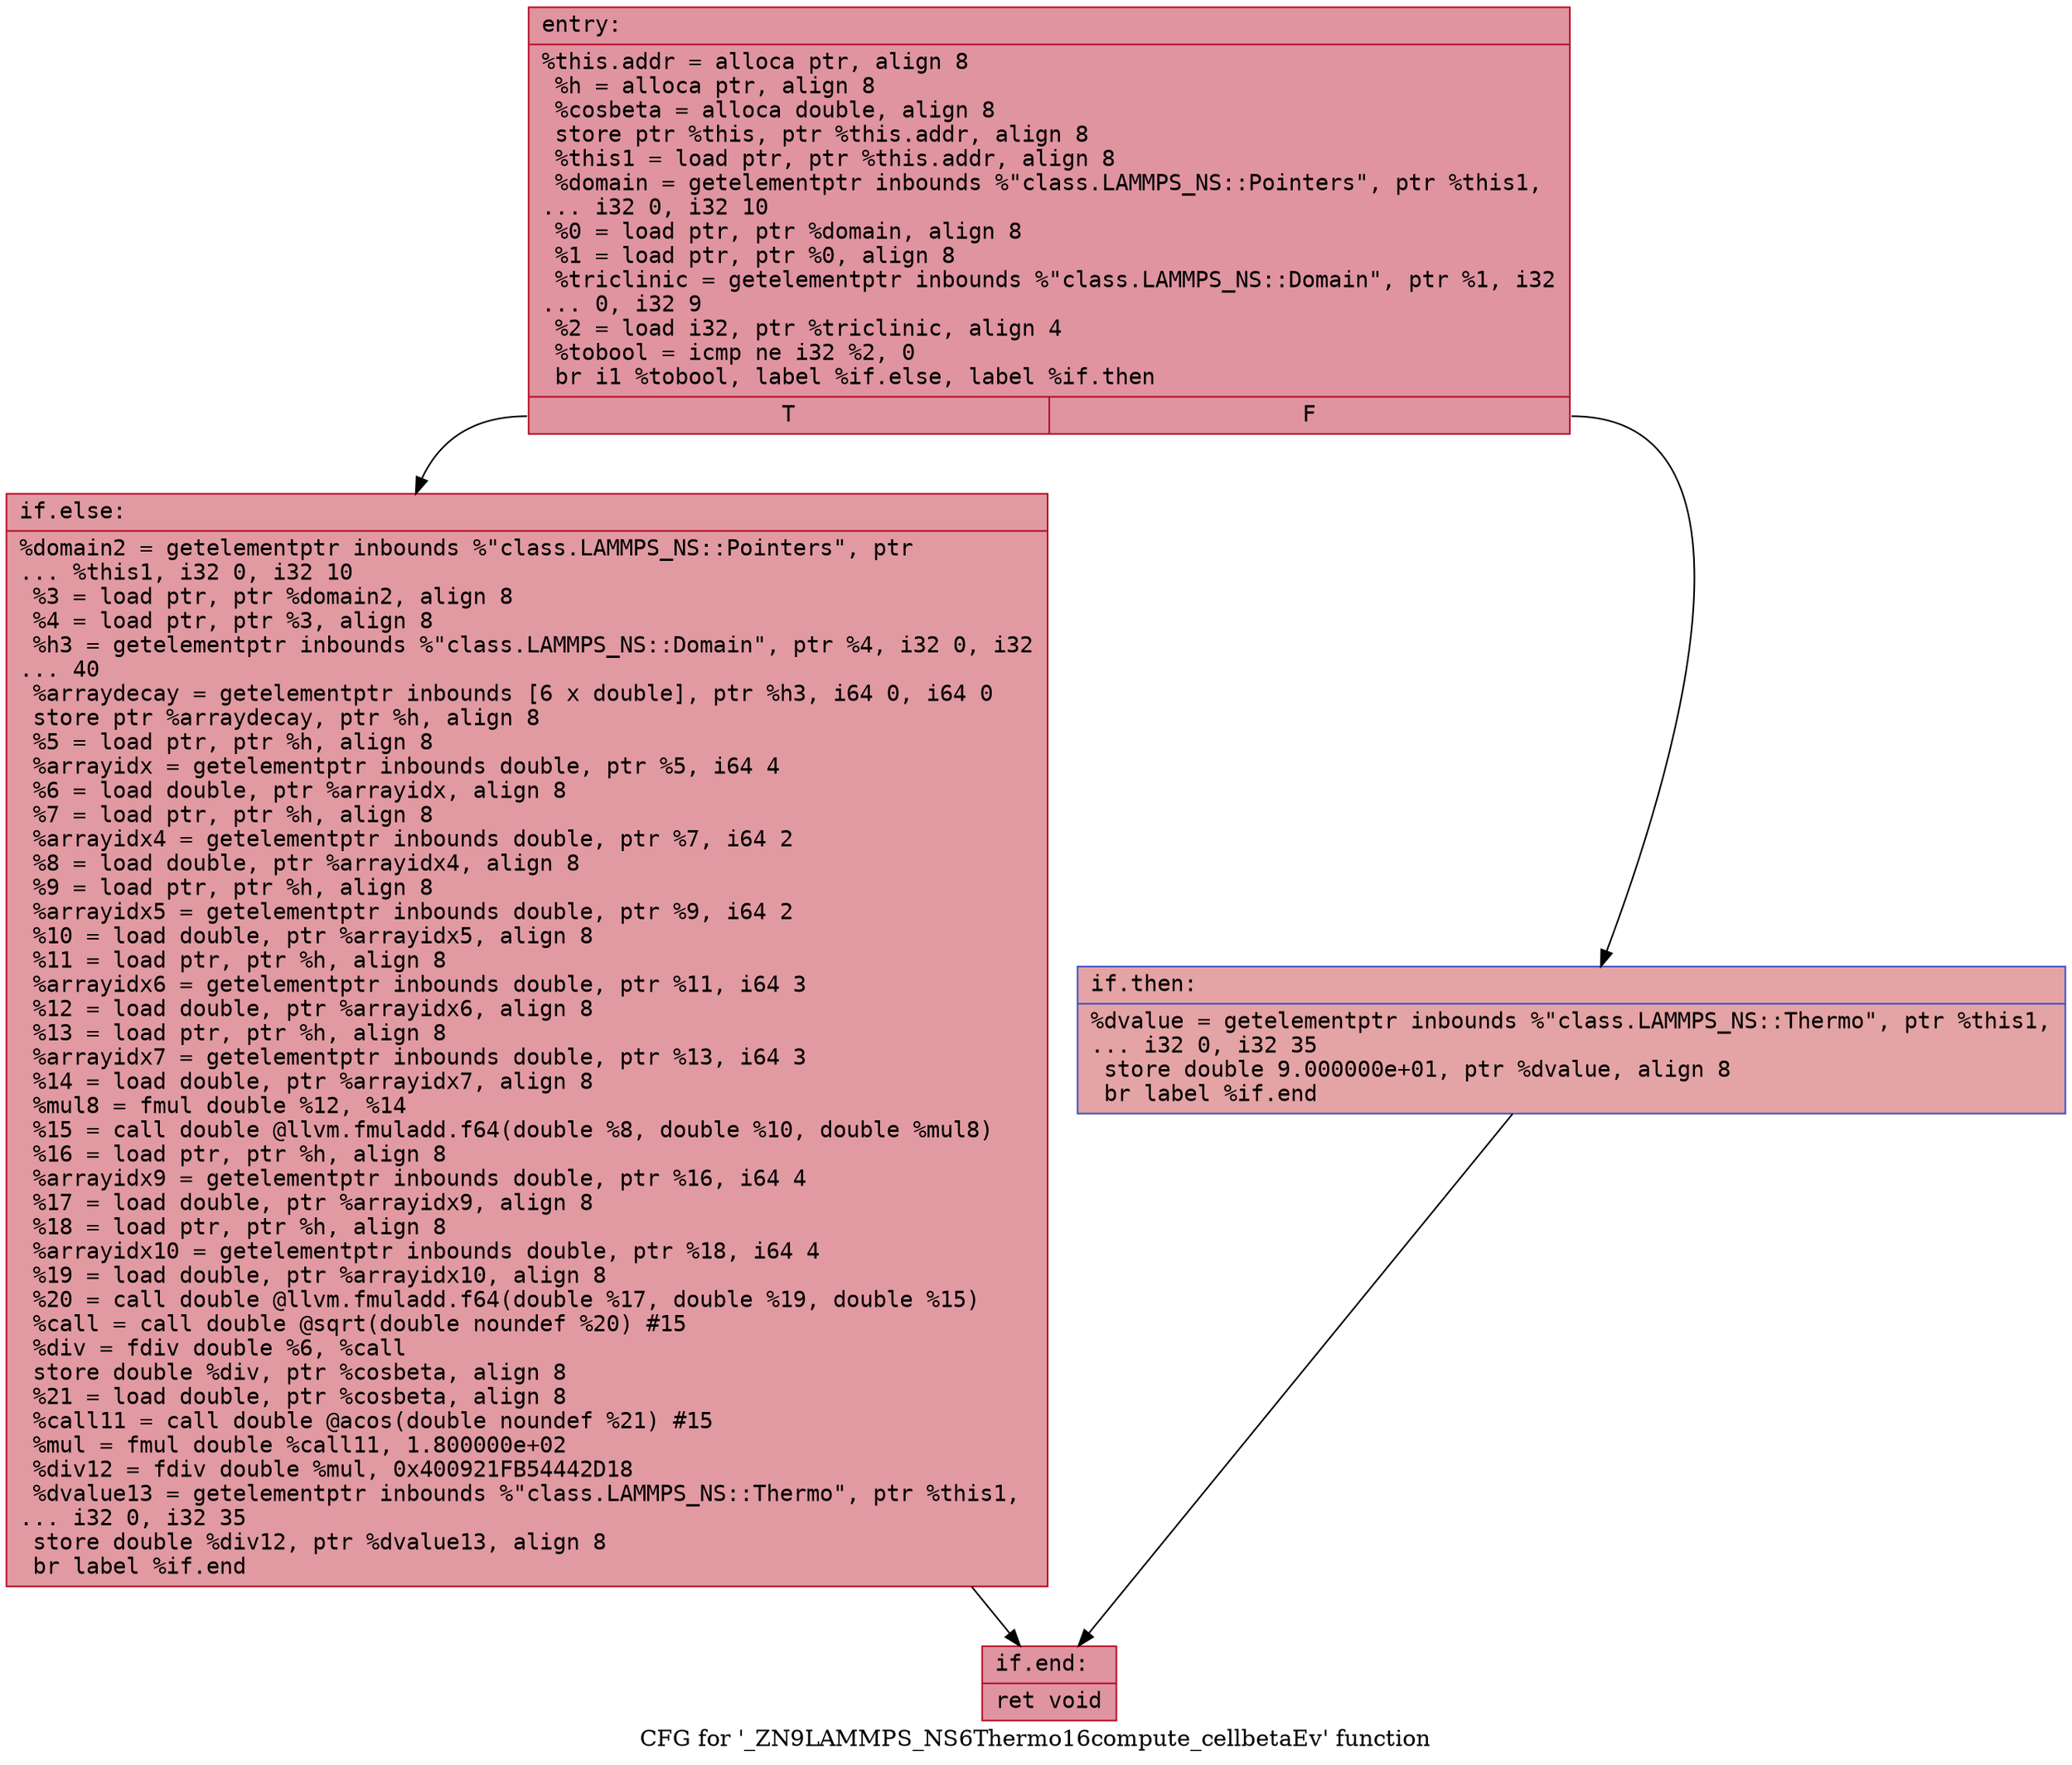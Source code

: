 digraph "CFG for '_ZN9LAMMPS_NS6Thermo16compute_cellbetaEv' function" {
	label="CFG for '_ZN9LAMMPS_NS6Thermo16compute_cellbetaEv' function";

	Node0x55bd40514b70 [shape=record,color="#b70d28ff", style=filled, fillcolor="#b70d2870" fontname="Courier",label="{entry:\l|  %this.addr = alloca ptr, align 8\l  %h = alloca ptr, align 8\l  %cosbeta = alloca double, align 8\l  store ptr %this, ptr %this.addr, align 8\l  %this1 = load ptr, ptr %this.addr, align 8\l  %domain = getelementptr inbounds %\"class.LAMMPS_NS::Pointers\", ptr %this1,\l... i32 0, i32 10\l  %0 = load ptr, ptr %domain, align 8\l  %1 = load ptr, ptr %0, align 8\l  %triclinic = getelementptr inbounds %\"class.LAMMPS_NS::Domain\", ptr %1, i32\l... 0, i32 9\l  %2 = load i32, ptr %triclinic, align 4\l  %tobool = icmp ne i32 %2, 0\l  br i1 %tobool, label %if.else, label %if.then\l|{<s0>T|<s1>F}}"];
	Node0x55bd40514b70:s0 -> Node0x55bd40515250[tooltip="entry -> if.else\nProbability 62.50%" ];
	Node0x55bd40514b70:s1 -> Node0x55bd405152c0[tooltip="entry -> if.then\nProbability 37.50%" ];
	Node0x55bd405152c0 [shape=record,color="#3d50c3ff", style=filled, fillcolor="#c32e3170" fontname="Courier",label="{if.then:\l|  %dvalue = getelementptr inbounds %\"class.LAMMPS_NS::Thermo\", ptr %this1,\l... i32 0, i32 35\l  store double 9.000000e+01, ptr %dvalue, align 8\l  br label %if.end\l}"];
	Node0x55bd405152c0 -> Node0x55bd40515580[tooltip="if.then -> if.end\nProbability 100.00%" ];
	Node0x55bd40515250 [shape=record,color="#b70d28ff", style=filled, fillcolor="#bb1b2c70" fontname="Courier",label="{if.else:\l|  %domain2 = getelementptr inbounds %\"class.LAMMPS_NS::Pointers\", ptr\l... %this1, i32 0, i32 10\l  %3 = load ptr, ptr %domain2, align 8\l  %4 = load ptr, ptr %3, align 8\l  %h3 = getelementptr inbounds %\"class.LAMMPS_NS::Domain\", ptr %4, i32 0, i32\l... 40\l  %arraydecay = getelementptr inbounds [6 x double], ptr %h3, i64 0, i64 0\l  store ptr %arraydecay, ptr %h, align 8\l  %5 = load ptr, ptr %h, align 8\l  %arrayidx = getelementptr inbounds double, ptr %5, i64 4\l  %6 = load double, ptr %arrayidx, align 8\l  %7 = load ptr, ptr %h, align 8\l  %arrayidx4 = getelementptr inbounds double, ptr %7, i64 2\l  %8 = load double, ptr %arrayidx4, align 8\l  %9 = load ptr, ptr %h, align 8\l  %arrayidx5 = getelementptr inbounds double, ptr %9, i64 2\l  %10 = load double, ptr %arrayidx5, align 8\l  %11 = load ptr, ptr %h, align 8\l  %arrayidx6 = getelementptr inbounds double, ptr %11, i64 3\l  %12 = load double, ptr %arrayidx6, align 8\l  %13 = load ptr, ptr %h, align 8\l  %arrayidx7 = getelementptr inbounds double, ptr %13, i64 3\l  %14 = load double, ptr %arrayidx7, align 8\l  %mul8 = fmul double %12, %14\l  %15 = call double @llvm.fmuladd.f64(double %8, double %10, double %mul8)\l  %16 = load ptr, ptr %h, align 8\l  %arrayidx9 = getelementptr inbounds double, ptr %16, i64 4\l  %17 = load double, ptr %arrayidx9, align 8\l  %18 = load ptr, ptr %h, align 8\l  %arrayidx10 = getelementptr inbounds double, ptr %18, i64 4\l  %19 = load double, ptr %arrayidx10, align 8\l  %20 = call double @llvm.fmuladd.f64(double %17, double %19, double %15)\l  %call = call double @sqrt(double noundef %20) #15\l  %div = fdiv double %6, %call\l  store double %div, ptr %cosbeta, align 8\l  %21 = load double, ptr %cosbeta, align 8\l  %call11 = call double @acos(double noundef %21) #15\l  %mul = fmul double %call11, 1.800000e+02\l  %div12 = fdiv double %mul, 0x400921FB54442D18\l  %dvalue13 = getelementptr inbounds %\"class.LAMMPS_NS::Thermo\", ptr %this1,\l... i32 0, i32 35\l  store double %div12, ptr %dvalue13, align 8\l  br label %if.end\l}"];
	Node0x55bd40515250 -> Node0x55bd40515580[tooltip="if.else -> if.end\nProbability 100.00%" ];
	Node0x55bd40515580 [shape=record,color="#b70d28ff", style=filled, fillcolor="#b70d2870" fontname="Courier",label="{if.end:\l|  ret void\l}"];
}
